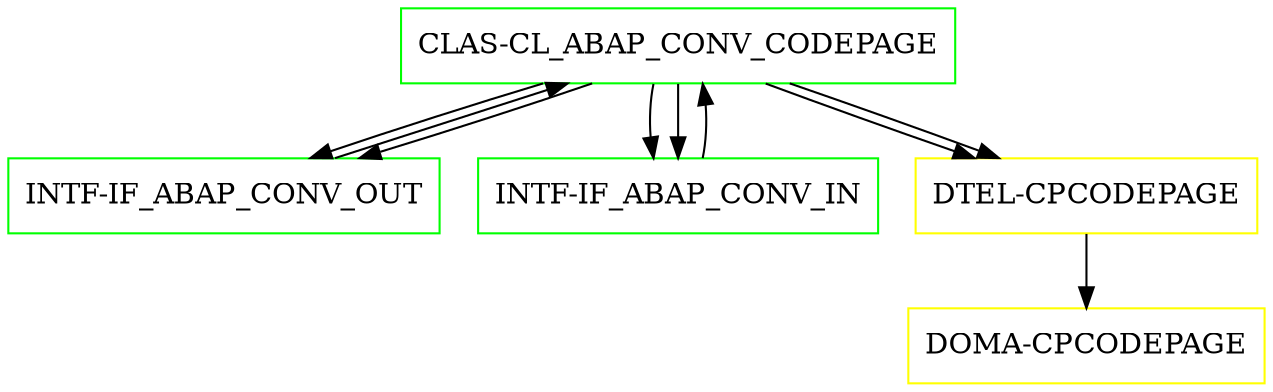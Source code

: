 digraph G {
  "CLAS-CL_ABAP_CONV_CODEPAGE" [shape=box,color=green];
  "INTF-IF_ABAP_CONV_OUT" [shape=box,color=green,URL="./INTF_IF_ABAP_CONV_OUT.html"];
  "CLAS-CL_ABAP_CONV_CODEPAGE" [shape=box,color=green,URL="./CLAS_CL_ABAP_CONV_CODEPAGE.html"];
  "INTF-IF_ABAP_CONV_IN" [shape=box,color=green,URL="./INTF_IF_ABAP_CONV_IN.html"];
  "DTEL-CPCODEPAGE" [shape=box,color=yellow,URL="./DTEL_CPCODEPAGE.html"];
  "DOMA-CPCODEPAGE" [shape=box,color=yellow,URL="./DOMA_CPCODEPAGE.html"];
  "CLAS-CL_ABAP_CONV_CODEPAGE" -> "DTEL-CPCODEPAGE";
  "CLAS-CL_ABAP_CONV_CODEPAGE" -> "INTF-IF_ABAP_CONV_IN";
  "CLAS-CL_ABAP_CONV_CODEPAGE" -> "INTF-IF_ABAP_CONV_OUT";
  "INTF-IF_ABAP_CONV_OUT" -> "CLAS-CL_ABAP_CONV_CODEPAGE";
  "CLAS-CL_ABAP_CONV_CODEPAGE" -> "DTEL-CPCODEPAGE";
  "CLAS-CL_ABAP_CONV_CODEPAGE" -> "INTF-IF_ABAP_CONV_IN";
  "CLAS-CL_ABAP_CONV_CODEPAGE" -> "INTF-IF_ABAP_CONV_OUT";
  "INTF-IF_ABAP_CONV_IN" -> "CLAS-CL_ABAP_CONV_CODEPAGE";
  "DTEL-CPCODEPAGE" -> "DOMA-CPCODEPAGE";
}
